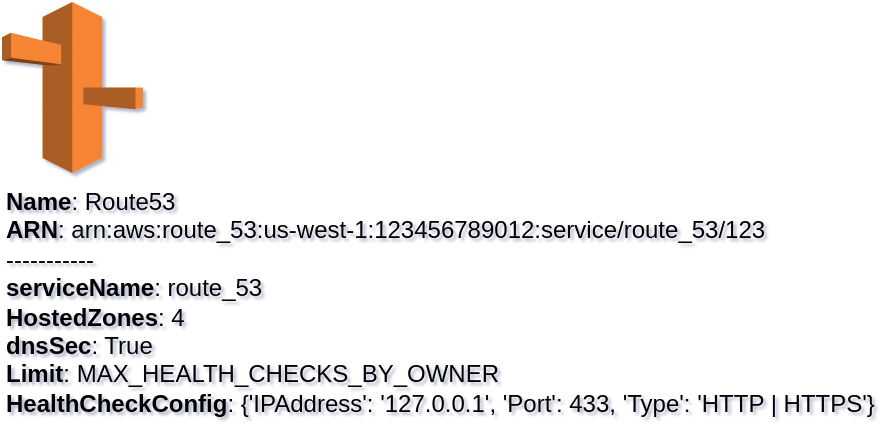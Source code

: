<mxfile type="MultiCloud">
	<diagram id="diagram_1" name="AWS components">
		<mxGraphModel dx="1015" dy="661" grid="1" gridSize="10" guides="1" tooltips="1" connect="1" arrows="1" fold="1" page="1" pageScale="1" pageWidth="850" pageHeight="1100" math="0" shadow="1">
			<root>
				<mxCell id="0"/>
				<mxCell id="1" parent="0"/>
				<mxCell id="vertex:route_53:arn:aws:route_53:us-west-1:123456789012:service/route_53/123" value="&lt;b&gt;Name&lt;/b&gt;: Route53&lt;BR&gt;&lt;b&gt;ARN&lt;/b&gt;: arn:aws:route_53:us-west-1:123456789012:service/route_53/123&lt;BR&gt;-----------&lt;BR&gt;&lt;b&gt;serviceName&lt;/b&gt;: route_53&lt;BR&gt;&lt;b&gt;HostedZones&lt;/b&gt;: 4&lt;BR&gt;&lt;b&gt;dnsSec&lt;/b&gt;: True&lt;BR&gt;&lt;b&gt;Limit&lt;/b&gt;: MAX_HEALTH_CHECKS_BY_OWNER&lt;BR&gt;&lt;b&gt;HealthCheckConfig&lt;/b&gt;: {'IPAddress': '127.0.0.1', 'Port': 433, 'Type': 'HTTP | HTTPS'}" style="outlineConnect=0;dashed=0;verticalLabelPosition=bottom;verticalAlign=top;align=left;html=1;shape=mxgraph.aws3.route_53;fillColor=#F58536;gradientColor=none;" parent="1" vertex="1">
					<mxGeometry width="70.5" height="85.5" as="geometry"/>
				</mxCell>
			</root>
		</mxGraphModel>
	</diagram>
</mxfile>